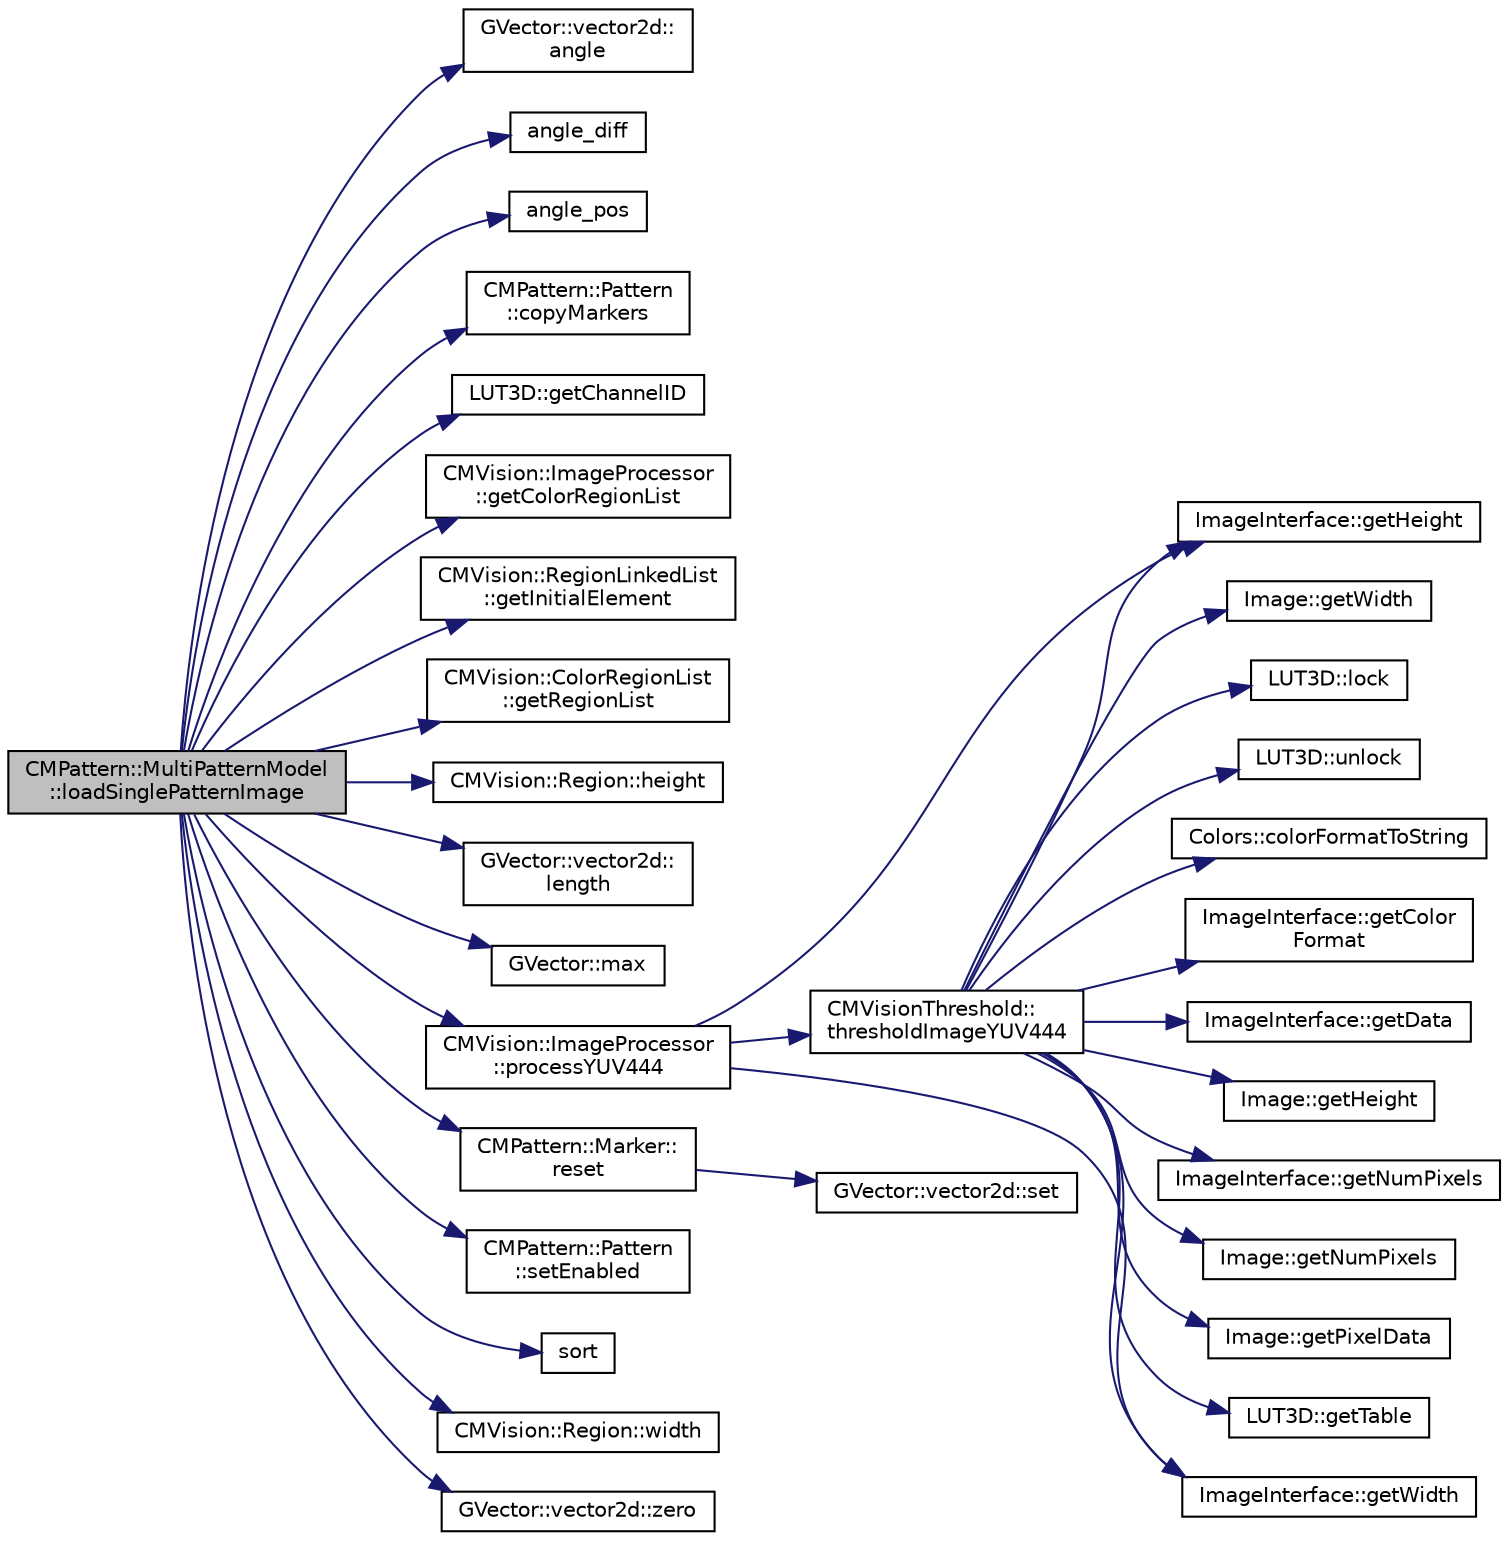 digraph "CMPattern::MultiPatternModel::loadSinglePatternImage"
{
 // INTERACTIVE_SVG=YES
  edge [fontname="Helvetica",fontsize="10",labelfontname="Helvetica",labelfontsize="10"];
  node [fontname="Helvetica",fontsize="10",shape=record];
  rankdir="LR";
  Node1 [label="CMPattern::MultiPatternModel\l::loadSinglePatternImage",height=0.2,width=0.4,color="black", fillcolor="grey75", style="filled", fontcolor="black"];
  Node1 -> Node2 [color="midnightblue",fontsize="10",style="solid",fontname="Helvetica"];
  Node2 [label="GVector::vector2d::\langle",height=0.2,width=0.4,color="black", fillcolor="white", style="filled",URL="$d8/d10/class_g_vector_1_1vector2d.html#a51c907ec8fdce7d2aea0b1eb82bc895f",tooltip="calculate the clockwise angle from <1,0> "];
  Node1 -> Node3 [color="midnightblue",fontsize="10",style="solid",fontname="Helvetica"];
  Node3 [label="angle_diff",height=0.2,width=0.4,color="black", fillcolor="white", style="filled",URL="$d0/d36/ssl-vision_2src_2shared_2util_2util_8h.html#ac15fe6b67fa5422ee3dfc24412861a14"];
  Node1 -> Node4 [color="midnightblue",fontsize="10",style="solid",fontname="Helvetica"];
  Node4 [label="angle_pos",height=0.2,width=0.4,color="black", fillcolor="white", style="filled",URL="$d0/d36/ssl-vision_2src_2shared_2util_2util_8h.html#ac1666078945cdd277711a81e1fbe585d"];
  Node1 -> Node5 [color="midnightblue",fontsize="10",style="solid",fontname="Helvetica"];
  Node5 [label="CMPattern::Pattern\l::copyMarkers",height=0.2,width=0.4,color="black", fillcolor="white", style="filled",URL="$db/d67/class_c_m_pattern_1_1_pattern.html#ac9e5dc37d7fd003cc6029c57b9e6415b"];
  Node1 -> Node6 [color="midnightblue",fontsize="10",style="solid",fontname="Helvetica"];
  Node6 [label="LUT3D::getChannelID",height=0.2,width=0.4,color="black", fillcolor="white", style="filled",URL="$d7/d15/class_l_u_t3_d.html#a54c839ae356a9a9cbe913d84b775f125"];
  Node1 -> Node7 [color="midnightblue",fontsize="10",style="solid",fontname="Helvetica"];
  Node7 [label="CMVision::ImageProcessor\l::getColorRegionList",height=0.2,width=0.4,color="black", fillcolor="white", style="filled",URL="$d7/df4/class_c_m_vision_1_1_image_processor.html#a6dac494adc51f0a9fb34db2873b2ee57"];
  Node1 -> Node8 [color="midnightblue",fontsize="10",style="solid",fontname="Helvetica"];
  Node8 [label="CMVision::RegionLinkedList\l::getInitialElement",height=0.2,width=0.4,color="black", fillcolor="white", style="filled",URL="$d0/d31/class_c_m_vision_1_1_region_linked_list.html#a050bb66288f16d475d0721e12a6b5a1a"];
  Node1 -> Node9 [color="midnightblue",fontsize="10",style="solid",fontname="Helvetica"];
  Node9 [label="CMVision::ColorRegionList\l::getRegionList",height=0.2,width=0.4,color="black", fillcolor="white", style="filled",URL="$d7/d03/class_c_m_vision_1_1_color_region_list.html#adb8f029e589d7531b87bc8339f5f3494"];
  Node1 -> Node10 [color="midnightblue",fontsize="10",style="solid",fontname="Helvetica"];
  Node10 [label="CMVision::Region::height",height=0.2,width=0.4,color="black", fillcolor="white", style="filled",URL="$da/deb/class_c_m_vision_1_1_region.html#a0c2850ede04ce83e11dfcbbfbd4af60e"];
  Node1 -> Node11 [color="midnightblue",fontsize="10",style="solid",fontname="Helvetica"];
  Node11 [label="GVector::vector2d::\llength",height=0.2,width=0.4,color="black", fillcolor="white", style="filled",URL="$d8/d10/class_g_vector_1_1vector2d.html#a616ddcc706e189e463558b7d9990737c",tooltip="calculate Euclidean length "];
  Node1 -> Node12 [color="midnightblue",fontsize="10",style="solid",fontname="Helvetica"];
  Node12 [label="GVector::max",height=0.2,width=0.4,color="black", fillcolor="white", style="filled",URL="$d5/da9/namespace_g_vector.html#a1223529a5f19606fa1f0bb39404a9ec3"];
  Node1 -> Node13 [color="midnightblue",fontsize="10",style="solid",fontname="Helvetica"];
  Node13 [label="CMVision::ImageProcessor\l::processYUV444",height=0.2,width=0.4,color="black", fillcolor="white", style="filled",URL="$d7/df4/class_c_m_vision_1_1_image_processor.html#af46987a468b109e9c3e834d442f18b4b"];
  Node13 -> Node14 [color="midnightblue",fontsize="10",style="solid",fontname="Helvetica"];
  Node14 [label="ImageInterface::getWidth",height=0.2,width=0.4,color="black", fillcolor="white", style="filled",URL="$dc/dd6/class_image_interface.html#a7ab8e39f961fbea3f81d77d4827cda02"];
  Node13 -> Node15 [color="midnightblue",fontsize="10",style="solid",fontname="Helvetica"];
  Node15 [label="ImageInterface::getHeight",height=0.2,width=0.4,color="black", fillcolor="white", style="filled",URL="$dc/dd6/class_image_interface.html#aa2adbc97d86724d6c3cbf48639a3c6a3"];
  Node13 -> Node16 [color="midnightblue",fontsize="10",style="solid",fontname="Helvetica"];
  Node16 [label="CMVisionThreshold::\lthresholdImageYUV444",height=0.2,width=0.4,color="black", fillcolor="white", style="filled",URL="$df/dfa/class_c_m_vision_threshold.html#aedf6dafa855e0bc213ec60ab7a07c85b"];
  Node16 -> Node17 [color="midnightblue",fontsize="10",style="solid",fontname="Helvetica"];
  Node17 [label="Colors::colorFormatToString",height=0.2,width=0.4,color="black", fillcolor="white", style="filled",URL="$d9/d36/class_colors.html#a085839c597a6262301162471cef99367"];
  Node16 -> Node18 [color="midnightblue",fontsize="10",style="solid",fontname="Helvetica"];
  Node18 [label="ImageInterface::getColor\lFormat",height=0.2,width=0.4,color="black", fillcolor="white", style="filled",URL="$dc/dd6/class_image_interface.html#aaee5015138b45c230a233d3d66873043"];
  Node16 -> Node19 [color="midnightblue",fontsize="10",style="solid",fontname="Helvetica"];
  Node19 [label="ImageInterface::getData",height=0.2,width=0.4,color="black", fillcolor="white", style="filled",URL="$dc/dd6/class_image_interface.html#ac570e85be962102cb3f106e9e983caf7"];
  Node16 -> Node15 [color="midnightblue",fontsize="10",style="solid",fontname="Helvetica"];
  Node16 -> Node20 [color="midnightblue",fontsize="10",style="solid",fontname="Helvetica"];
  Node20 [label="Image::getHeight",height=0.2,width=0.4,color="black", fillcolor="white", style="filled",URL="$de/d73/class_image.html#aada5318e6827064b9de69d2cf4eff2e3"];
  Node16 -> Node21 [color="midnightblue",fontsize="10",style="solid",fontname="Helvetica"];
  Node21 [label="ImageInterface::getNumPixels",height=0.2,width=0.4,color="black", fillcolor="white", style="filled",URL="$dc/dd6/class_image_interface.html#ab5b08701d71e4421f5a4a3abaed45ff8"];
  Node16 -> Node22 [color="midnightblue",fontsize="10",style="solid",fontname="Helvetica"];
  Node22 [label="Image::getNumPixels",height=0.2,width=0.4,color="black", fillcolor="white", style="filled",URL="$de/d73/class_image.html#a61645c0c4b68709ecae841c96ed144c6"];
  Node16 -> Node23 [color="midnightblue",fontsize="10",style="solid",fontname="Helvetica"];
  Node23 [label="Image::getPixelData",height=0.2,width=0.4,color="black", fillcolor="white", style="filled",URL="$de/d73/class_image.html#adb1c63515c088b47f678251e4a47f677"];
  Node16 -> Node24 [color="midnightblue",fontsize="10",style="solid",fontname="Helvetica"];
  Node24 [label="LUT3D::getTable",height=0.2,width=0.4,color="black", fillcolor="white", style="filled",URL="$d7/d15/class_l_u_t3_d.html#aa4bdb1c3882c5d5099ce123b5ac1964b"];
  Node16 -> Node14 [color="midnightblue",fontsize="10",style="solid",fontname="Helvetica"];
  Node16 -> Node25 [color="midnightblue",fontsize="10",style="solid",fontname="Helvetica"];
  Node25 [label="Image::getWidth",height=0.2,width=0.4,color="black", fillcolor="white", style="filled",URL="$de/d73/class_image.html#afcc957626bd7f203422a2612547193f6"];
  Node16 -> Node26 [color="midnightblue",fontsize="10",style="solid",fontname="Helvetica"];
  Node26 [label="LUT3D::lock",height=0.2,width=0.4,color="black", fillcolor="white", style="filled",URL="$d7/d15/class_l_u_t3_d.html#a69134c6dd481b9d09c60ed36188b2d7e"];
  Node16 -> Node27 [color="midnightblue",fontsize="10",style="solid",fontname="Helvetica"];
  Node27 [label="LUT3D::unlock",height=0.2,width=0.4,color="black", fillcolor="white", style="filled",URL="$d7/d15/class_l_u_t3_d.html#a4b72af1e1a325f809dce9dc97b07896a"];
  Node1 -> Node28 [color="midnightblue",fontsize="10",style="solid",fontname="Helvetica"];
  Node28 [label="CMPattern::Marker::\lreset",height=0.2,width=0.4,color="black", fillcolor="white", style="filled",URL="$de/d02/class_c_m_pattern_1_1_marker.html#ad4a8e548ec0c37c14384fe556fa245cd"];
  Node28 -> Node29 [color="midnightblue",fontsize="10",style="solid",fontname="Helvetica"];
  Node29 [label="GVector::vector2d::set",height=0.2,width=0.4,color="black", fillcolor="white", style="filled",URL="$d8/d10/class_g_vector_1_1vector2d.html#a516a8af580a014b0326c832127ba44b4",tooltip="set the components of the vector "];
  Node1 -> Node30 [color="midnightblue",fontsize="10",style="solid",fontname="Helvetica"];
  Node30 [label="CMPattern::Pattern\l::setEnabled",height=0.2,width=0.4,color="black", fillcolor="white", style="filled",URL="$db/d67/class_c_m_pattern_1_1_pattern.html#a974f3804c2e2a97099f627a07909b630"];
  Node1 -> Node31 [color="midnightblue",fontsize="10",style="solid",fontname="Helvetica"];
  Node31 [label="sort",height=0.2,width=0.4,color="black", fillcolor="white", style="filled",URL="$d0/d36/ssl-vision_2src_2shared_2util_2util_8h.html#ada9c7c29f17bd827ae704d5934edeffa"];
  Node1 -> Node32 [color="midnightblue",fontsize="10",style="solid",fontname="Helvetica"];
  Node32 [label="CMVision::Region::width",height=0.2,width=0.4,color="black", fillcolor="white", style="filled",URL="$da/deb/class_c_m_vision_1_1_region.html#a5cfb505513f0f7c81b517c18f5370f21"];
  Node1 -> Node33 [color="midnightblue",fontsize="10",style="solid",fontname="Helvetica"];
  Node33 [label="GVector::vector2d::zero",height=0.2,width=0.4,color="black", fillcolor="white", style="filled",URL="$d8/d10/class_g_vector_1_1vector2d.html#af83e83636c491eb0729b40e02de26443",tooltip="zero all components of the vector "];
}
